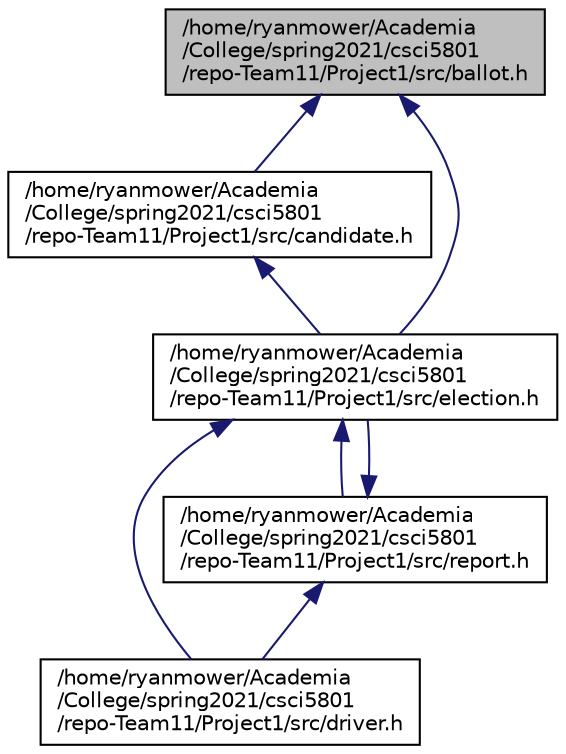digraph "/home/ryanmower/Academia/College/spring2021/csci5801/repo-Team11/Project1/src/ballot.h"
{
 // LATEX_PDF_SIZE
  edge [fontname="Helvetica",fontsize="10",labelfontname="Helvetica",labelfontsize="10"];
  node [fontname="Helvetica",fontsize="10",shape=record];
  Node1 [label="/home/ryanmower/Academia\l/College/spring2021/csci5801\l/repo-Team11/Project1/src/ballot.h",height=0.2,width=0.4,color="black", fillcolor="grey75", style="filled", fontcolor="black",tooltip="This file describes the Ballot class, which stores and updates ballot information."];
  Node1 -> Node2 [dir="back",color="midnightblue",fontsize="10",style="solid",fontname="Helvetica"];
  Node2 [label="/home/ryanmower/Academia\l/College/spring2021/csci5801\l/repo-Team11/Project1/src/candidate.h",height=0.2,width=0.4,color="black", fillcolor="white", style="filled",URL="$candidate_8h.html",tooltip="This file describes the Candidate class, which stores and updates information about each candidate."];
  Node2 -> Node3 [dir="back",color="midnightblue",fontsize="10",style="solid",fontname="Helvetica"];
  Node3 [label="/home/ryanmower/Academia\l/College/spring2021/csci5801\l/repo-Team11/Project1/src/election.h",height=0.2,width=0.4,color="black", fillcolor="white", style="filled",URL="$election_8h.html",tooltip="This file describes the Election class, which stores and updates election information and runs simula..."];
  Node3 -> Node4 [dir="back",color="midnightblue",fontsize="10",style="solid",fontname="Helvetica"];
  Node4 [label="/home/ryanmower/Academia\l/College/spring2021/csci5801\l/repo-Team11/Project1/src/driver.h",height=0.2,width=0.4,color="black", fillcolor="white", style="filled",URL="$driver_8h.html",tooltip="This file describes the Driver class, which reads in election information from a CSV file."];
  Node3 -> Node5 [dir="back",color="midnightblue",fontsize="10",style="solid",fontname="Helvetica"];
  Node5 [label="/home/ryanmower/Academia\l/College/spring2021/csci5801\l/repo-Team11/Project1/src/report.h",height=0.2,width=0.4,color="black", fillcolor="white", style="filled",URL="$report_8h.html",tooltip="This files describes the Report class, which generates the election reports and writes information to..."];
  Node5 -> Node3 [dir="back",color="midnightblue",fontsize="10",style="solid",fontname="Helvetica"];
  Node5 -> Node4 [dir="back",color="midnightblue",fontsize="10",style="solid",fontname="Helvetica"];
  Node1 -> Node3 [dir="back",color="midnightblue",fontsize="10",style="solid",fontname="Helvetica"];
}
